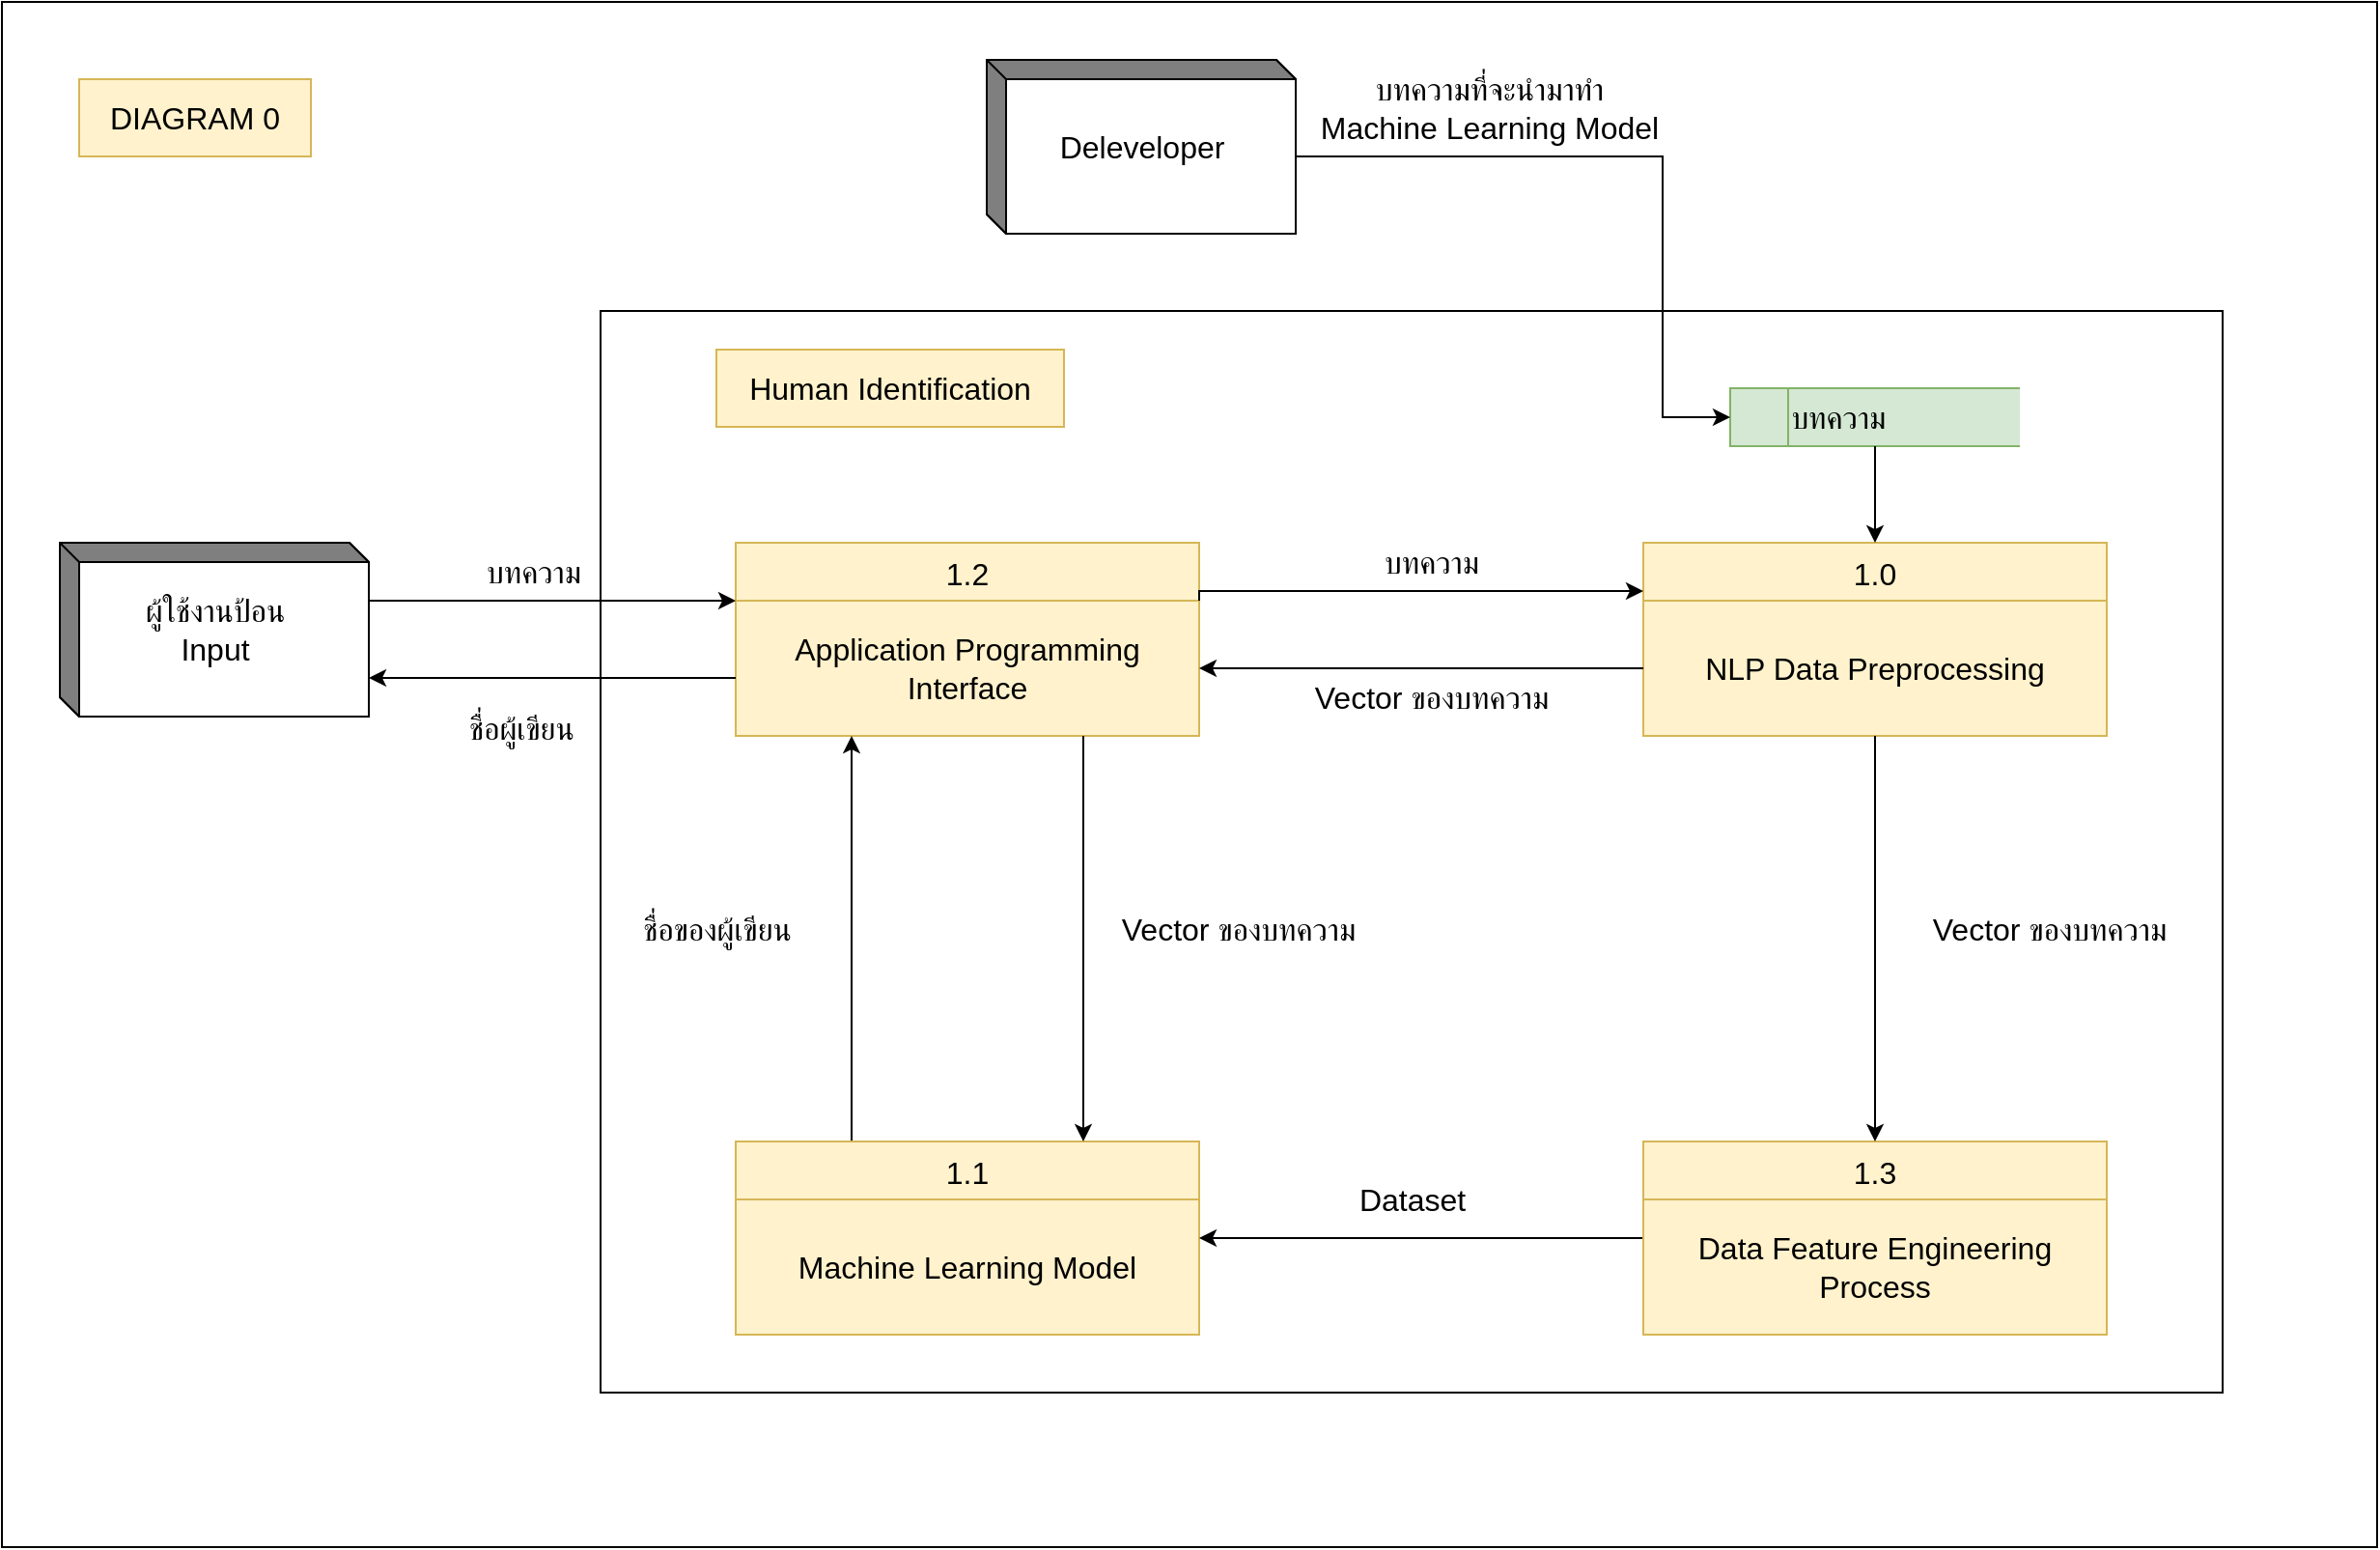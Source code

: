 <mxfile version="20.5.3" type="github" pages="3">
  <diagram id="IJpIB4BrsG14khkI_uHU" name="Page-1">
    <mxGraphModel dx="2076" dy="1026" grid="1" gridSize="10" guides="1" tooltips="1" connect="1" arrows="1" fold="1" page="1" pageScale="1" pageWidth="850" pageHeight="1100" math="0" shadow="0">
      <root>
        <mxCell id="0" />
        <mxCell id="1" parent="0" />
        <mxCell id="bnBzk98pwwhLUGISPgVC-2" value="" style="group" vertex="1" connectable="0" parent="1">
          <mxGeometry x="160" y="160" width="1230" height="800" as="geometry" />
        </mxCell>
        <mxCell id="bnBzk98pwwhLUGISPgVC-1" value="" style="rounded=0;whiteSpace=wrap;html=1;fontSize=16;" vertex="1" parent="bnBzk98pwwhLUGISPgVC-2">
          <mxGeometry width="1230" height="800" as="geometry" />
        </mxCell>
        <mxCell id="9TDBJH8bkrPFtCwUx7EP-3" value="" style="rounded=0;whiteSpace=wrap;html=1;fontSize=16;" vertex="1" parent="bnBzk98pwwhLUGISPgVC-2">
          <mxGeometry x="310" y="160" width="840" height="560" as="geometry" />
        </mxCell>
        <mxCell id="9TDBJH8bkrPFtCwUx7EP-4" value="DIAGRAM 0" style="rounded=0;whiteSpace=wrap;html=1;fontSize=16;fillColor=#fff2cc;strokeColor=#d6b656;" vertex="1" parent="bnBzk98pwwhLUGISPgVC-2">
          <mxGeometry x="40" y="40" width="120" height="40" as="geometry" />
        </mxCell>
        <mxCell id="9TDBJH8bkrPFtCwUx7EP-6" value="&lt;div style=&quot;text-align: center;&quot;&gt;&lt;span style=&quot;background-color: initial; white-space: pre;&quot;&gt;	&lt;/span&gt;&lt;span style=&quot;white-space: pre;&quot;&gt;&amp;nbsp;    &lt;/span&gt;&lt;span style=&quot;background-color: initial;&quot;&gt;บทความ&lt;/span&gt;&lt;/div&gt;" style="html=1;dashed=0;whitespace=wrap;shape=mxgraph.dfd.dataStoreID;align=left;spacingLeft=3;points=[[0,0],[0.5,0],[1,0],[0,0.5],[1,0.5],[0,1],[0.5,1],[1,1]];fontSize=16;fillColor=#d5e8d4;strokeColor=#82b366;" vertex="1" parent="bnBzk98pwwhLUGISPgVC-2">
          <mxGeometry x="895" y="200" width="150" height="30" as="geometry" />
        </mxCell>
        <mxCell id="9TDBJH8bkrPFtCwUx7EP-8" value="Human Identification" style="rounded=0;whiteSpace=wrap;html=1;fontSize=16;fillColor=#fff2cc;strokeColor=#d6b656;" vertex="1" parent="bnBzk98pwwhLUGISPgVC-2">
          <mxGeometry x="370" y="180" width="180" height="40" as="geometry" />
        </mxCell>
        <mxCell id="9TDBJH8bkrPFtCwUx7EP-9" value="&lt;span style=&quot;font-size: 16px;&quot;&gt;ผู้ใช้งานป้อน&lt;/span&gt;&lt;br style=&quot;font-size: 16px;&quot;&gt;&lt;span style=&quot;font-size: 16px;&quot;&gt;Input&lt;/span&gt;" style="html=1;dashed=0;whitespace=wrap;shape=mxgraph.dfd.externalEntity;fontSize=12;" vertex="1" parent="bnBzk98pwwhLUGISPgVC-2">
          <mxGeometry x="30" y="280" width="160" height="90" as="geometry" />
        </mxCell>
        <mxCell id="9TDBJH8bkrPFtCwUx7EP-11" value="&lt;span style=&quot;font-size: 16px;&quot;&gt;Deleveloper&lt;/span&gt;" style="html=1;dashed=0;whitespace=wrap;shape=mxgraph.dfd.externalEntity;fontSize=12;" vertex="1" parent="bnBzk98pwwhLUGISPgVC-2">
          <mxGeometry x="510" y="30" width="160" height="90" as="geometry" />
        </mxCell>
        <mxCell id="9TDBJH8bkrPFtCwUx7EP-7" style="edgeStyle=orthogonalEdgeStyle;rounded=0;orthogonalLoop=1;jettySize=auto;html=1;entryX=0;entryY=0.5;entryDx=0;entryDy=0;fontSize=16;exitX=0;exitY=0;exitDx=160;exitDy=50;exitPerimeter=0;" edge="1" parent="bnBzk98pwwhLUGISPgVC-2" source="9TDBJH8bkrPFtCwUx7EP-11" target="9TDBJH8bkrPFtCwUx7EP-6">
          <mxGeometry relative="1" as="geometry">
            <mxPoint x="780" y="10" as="sourcePoint" />
            <Array as="points">
              <mxPoint x="860" y="80" />
              <mxPoint x="860" y="215" />
            </Array>
          </mxGeometry>
        </mxCell>
        <mxCell id="9TDBJH8bkrPFtCwUx7EP-13" value="1.2" style="swimlane;fontStyle=0;childLayout=stackLayout;horizontal=1;startSize=30;fillColor=#fff2cc;horizontalStack=0;resizeParent=1;resizeParentMax=0;resizeLast=0;collapsible=0;marginBottom=0;swimlaneFillColor=#ffffff;fontSize=16;strokeColor=#d6b656;" vertex="1" parent="bnBzk98pwwhLUGISPgVC-2">
          <mxGeometry x="380" y="280" width="240" height="100" as="geometry" />
        </mxCell>
        <mxCell id="9TDBJH8bkrPFtCwUx7EP-16" value="Application Programming Interface" style="text;html=1;strokeColor=#d6b656;fillColor=#fff2cc;align=center;verticalAlign=middle;whiteSpace=wrap;rounded=0;fontSize=16;" vertex="1" parent="9TDBJH8bkrPFtCwUx7EP-13">
          <mxGeometry y="30" width="240" height="70" as="geometry" />
        </mxCell>
        <mxCell id="9TDBJH8bkrPFtCwUx7EP-17" value="1.0" style="swimlane;fontStyle=0;childLayout=stackLayout;horizontal=1;startSize=30;fillColor=#fff2cc;horizontalStack=0;resizeParent=1;resizeParentMax=0;resizeLast=0;collapsible=0;marginBottom=0;swimlaneFillColor=#ffffff;fontSize=16;strokeColor=#d6b656;" vertex="1" parent="bnBzk98pwwhLUGISPgVC-2">
          <mxGeometry x="850" y="280" width="240" height="100" as="geometry" />
        </mxCell>
        <mxCell id="9TDBJH8bkrPFtCwUx7EP-18" value="NLP Data Preprocessing" style="text;html=1;strokeColor=#d6b656;fillColor=#fff2cc;align=center;verticalAlign=middle;whiteSpace=wrap;rounded=0;fontSize=16;" vertex="1" parent="9TDBJH8bkrPFtCwUx7EP-17">
          <mxGeometry y="30" width="240" height="70" as="geometry" />
        </mxCell>
        <mxCell id="9TDBJH8bkrPFtCwUx7EP-21" style="edgeStyle=orthogonalEdgeStyle;rounded=0;orthogonalLoop=1;jettySize=auto;html=1;entryX=0.5;entryY=0;entryDx=0;entryDy=0;fontSize=16;" edge="1" parent="bnBzk98pwwhLUGISPgVC-2" source="9TDBJH8bkrPFtCwUx7EP-6" target="9TDBJH8bkrPFtCwUx7EP-17">
          <mxGeometry relative="1" as="geometry" />
        </mxCell>
        <mxCell id="9TDBJH8bkrPFtCwUx7EP-19" style="edgeStyle=orthogonalEdgeStyle;rounded=0;orthogonalLoop=1;jettySize=auto;html=1;entryX=0;entryY=0.25;entryDx=0;entryDy=0;fontSize=16;exitX=1;exitY=0;exitDx=0;exitDy=0;" edge="1" parent="bnBzk98pwwhLUGISPgVC-2" source="9TDBJH8bkrPFtCwUx7EP-16" target="9TDBJH8bkrPFtCwUx7EP-17">
          <mxGeometry relative="1" as="geometry">
            <Array as="points">
              <mxPoint x="620" y="305" />
            </Array>
          </mxGeometry>
        </mxCell>
        <mxCell id="9TDBJH8bkrPFtCwUx7EP-20" style="edgeStyle=orthogonalEdgeStyle;rounded=0;orthogonalLoop=1;jettySize=auto;html=1;entryX=1;entryY=0.5;entryDx=0;entryDy=0;fontSize=16;" edge="1" parent="bnBzk98pwwhLUGISPgVC-2" source="9TDBJH8bkrPFtCwUx7EP-18" target="9TDBJH8bkrPFtCwUx7EP-16">
          <mxGeometry relative="1" as="geometry" />
        </mxCell>
        <mxCell id="9TDBJH8bkrPFtCwUx7EP-25" style="edgeStyle=orthogonalEdgeStyle;rounded=0;orthogonalLoop=1;jettySize=auto;html=1;exitX=0.25;exitY=0;exitDx=0;exitDy=0;entryX=0.25;entryY=1;entryDx=0;entryDy=0;fontSize=16;" edge="1" parent="bnBzk98pwwhLUGISPgVC-2" source="9TDBJH8bkrPFtCwUx7EP-22" target="9TDBJH8bkrPFtCwUx7EP-16">
          <mxGeometry relative="1" as="geometry" />
        </mxCell>
        <mxCell id="9TDBJH8bkrPFtCwUx7EP-27" value="ชื่อของผู้เขียน" style="edgeLabel;html=1;align=center;verticalAlign=middle;resizable=0;points=[];fontSize=16;" vertex="1" connectable="0" parent="9TDBJH8bkrPFtCwUx7EP-25">
          <mxGeometry x="0.131" relative="1" as="geometry">
            <mxPoint x="-70" y="9" as="offset" />
          </mxGeometry>
        </mxCell>
        <mxCell id="9TDBJH8bkrPFtCwUx7EP-22" value="1.1" style="swimlane;fontStyle=0;childLayout=stackLayout;horizontal=1;startSize=30;fillColor=#fff2cc;horizontalStack=0;resizeParent=1;resizeParentMax=0;resizeLast=0;collapsible=0;marginBottom=0;swimlaneFillColor=#ffffff;fontSize=16;strokeColor=#d6b656;" vertex="1" parent="bnBzk98pwwhLUGISPgVC-2">
          <mxGeometry x="380" y="590" width="240" height="100" as="geometry" />
        </mxCell>
        <mxCell id="9TDBJH8bkrPFtCwUx7EP-23" value="Machine Learning Model" style="text;html=1;strokeColor=#d6b656;fillColor=#fff2cc;align=center;verticalAlign=middle;whiteSpace=wrap;rounded=0;fontSize=16;" vertex="1" parent="9TDBJH8bkrPFtCwUx7EP-22">
          <mxGeometry y="30" width="240" height="70" as="geometry" />
        </mxCell>
        <mxCell id="9TDBJH8bkrPFtCwUx7EP-26" style="edgeStyle=orthogonalEdgeStyle;rounded=0;orthogonalLoop=1;jettySize=auto;html=1;exitX=0.75;exitY=1;exitDx=0;exitDy=0;entryX=0.75;entryY=0;entryDx=0;entryDy=0;fontSize=16;" edge="1" parent="bnBzk98pwwhLUGISPgVC-2" source="9TDBJH8bkrPFtCwUx7EP-16" target="9TDBJH8bkrPFtCwUx7EP-22">
          <mxGeometry relative="1" as="geometry" />
        </mxCell>
        <mxCell id="9TDBJH8bkrPFtCwUx7EP-28" value="Vector ของบทความ" style="edgeLabel;html=1;align=center;verticalAlign=middle;resizable=0;points=[];fontSize=16;" vertex="1" connectable="0" parent="9TDBJH8bkrPFtCwUx7EP-26">
          <mxGeometry x="-0.093" y="1" relative="1" as="geometry">
            <mxPoint x="79" y="5" as="offset" />
          </mxGeometry>
        </mxCell>
        <mxCell id="9TDBJH8bkrPFtCwUx7EP-29" value="บทความที่จะนำมาทำ &lt;br&gt;Machine Learning Model" style="text;html=1;align=center;verticalAlign=middle;resizable=0;points=[];autosize=1;strokeColor=none;fillColor=none;fontSize=16;" vertex="1" parent="bnBzk98pwwhLUGISPgVC-2">
          <mxGeometry x="670" y="30" width="200" height="50" as="geometry" />
        </mxCell>
        <mxCell id="jfoZUiYJGNyLNtaghwn3-5" style="edgeStyle=orthogonalEdgeStyle;rounded=0;orthogonalLoop=1;jettySize=auto;html=1;fontSize=16;" edge="1" parent="bnBzk98pwwhLUGISPgVC-2" source="9TDBJH8bkrPFtCwUx7EP-31">
          <mxGeometry relative="1" as="geometry">
            <mxPoint x="620" y="640" as="targetPoint" />
            <Array as="points">
              <mxPoint x="620" y="640" />
            </Array>
          </mxGeometry>
        </mxCell>
        <mxCell id="jfoZUiYJGNyLNtaghwn3-6" value="Dataset" style="edgeLabel;html=1;align=center;verticalAlign=middle;resizable=0;points=[];fontSize=16;" vertex="1" connectable="0" parent="jfoZUiYJGNyLNtaghwn3-5">
          <mxGeometry x="0.114" y="1" relative="1" as="geometry">
            <mxPoint x="8" y="-21" as="offset" />
          </mxGeometry>
        </mxCell>
        <mxCell id="9TDBJH8bkrPFtCwUx7EP-31" value="1.3" style="swimlane;fontStyle=0;childLayout=stackLayout;horizontal=1;startSize=30;fillColor=#fff2cc;horizontalStack=0;resizeParent=1;resizeParentMax=0;resizeLast=0;collapsible=0;marginBottom=0;swimlaneFillColor=#ffffff;fontSize=16;strokeColor=#d6b656;" vertex="1" parent="bnBzk98pwwhLUGISPgVC-2">
          <mxGeometry x="850" y="590" width="240" height="100" as="geometry" />
        </mxCell>
        <mxCell id="9TDBJH8bkrPFtCwUx7EP-32" value="Data Feature Engineering Process" style="text;html=1;strokeColor=#d6b656;fillColor=#fff2cc;align=center;verticalAlign=middle;whiteSpace=wrap;rounded=0;fontSize=16;" vertex="1" parent="9TDBJH8bkrPFtCwUx7EP-31">
          <mxGeometry y="30" width="240" height="70" as="geometry" />
        </mxCell>
        <mxCell id="9TDBJH8bkrPFtCwUx7EP-34" style="edgeStyle=orthogonalEdgeStyle;rounded=0;orthogonalLoop=1;jettySize=auto;html=1;entryX=0.5;entryY=0;entryDx=0;entryDy=0;fontSize=16;" edge="1" parent="bnBzk98pwwhLUGISPgVC-2" source="9TDBJH8bkrPFtCwUx7EP-18" target="9TDBJH8bkrPFtCwUx7EP-31">
          <mxGeometry relative="1" as="geometry" />
        </mxCell>
        <mxCell id="9TDBJH8bkrPFtCwUx7EP-35" value="Vector ของบทความ" style="edgeLabel;html=1;align=center;verticalAlign=middle;resizable=0;points=[];fontSize=16;" vertex="1" connectable="0" parent="bnBzk98pwwhLUGISPgVC-2">
          <mxGeometry x="1060" y="480" as="geometry" />
        </mxCell>
        <mxCell id="r3cdJbNIYqH5jczD-iB8-1" value="Vector ของบทความ" style="edgeLabel;html=1;align=center;verticalAlign=middle;resizable=0;points=[];fontSize=16;" vertex="1" connectable="0" parent="bnBzk98pwwhLUGISPgVC-2">
          <mxGeometry x="740" y="360" as="geometry" />
        </mxCell>
        <mxCell id="r3cdJbNIYqH5jczD-iB8-2" value="บทความ" style="edgeLabel;html=1;align=center;verticalAlign=middle;resizable=0;points=[];fontSize=16;" vertex="1" connectable="0" parent="bnBzk98pwwhLUGISPgVC-2">
          <mxGeometry x="740" y="290.0" as="geometry" />
        </mxCell>
        <mxCell id="jfoZUiYJGNyLNtaghwn3-1" style="edgeStyle=orthogonalEdgeStyle;rounded=0;orthogonalLoop=1;jettySize=auto;html=1;exitX=0;exitY=0;exitDx=160;exitDy=30;exitPerimeter=0;entryX=0;entryY=0;entryDx=0;entryDy=0;fontSize=16;" edge="1" parent="bnBzk98pwwhLUGISPgVC-2">
          <mxGeometry relative="1" as="geometry">
            <mxPoint x="190" y="310" as="sourcePoint" />
            <mxPoint x="380" y="310" as="targetPoint" />
            <Array as="points">
              <mxPoint x="330" y="310" />
              <mxPoint x="330" y="310" />
            </Array>
          </mxGeometry>
        </mxCell>
        <mxCell id="jfoZUiYJGNyLNtaghwn3-2" style="edgeStyle=orthogonalEdgeStyle;rounded=0;orthogonalLoop=1;jettySize=auto;html=1;entryX=0;entryY=0;entryDx=160;entryDy=70;entryPerimeter=0;fontSize=16;" edge="1" parent="bnBzk98pwwhLUGISPgVC-2">
          <mxGeometry relative="1" as="geometry">
            <mxPoint x="380" y="350" as="sourcePoint" />
            <mxPoint x="190" y="350" as="targetPoint" />
            <Array as="points">
              <mxPoint x="380" y="350" />
            </Array>
          </mxGeometry>
        </mxCell>
        <mxCell id="jfoZUiYJGNyLNtaghwn3-3" value="บทความ" style="text;html=1;align=center;verticalAlign=middle;resizable=0;points=[];autosize=1;strokeColor=none;fillColor=none;fontSize=16;" vertex="1" parent="bnBzk98pwwhLUGISPgVC-2">
          <mxGeometry x="235" y="280" width="80" height="30" as="geometry" />
        </mxCell>
        <mxCell id="jfoZUiYJGNyLNtaghwn3-4" value="&lt;div style=&quot;text-align: center;&quot;&gt;&lt;span style=&quot;background-color: initial;&quot;&gt;ชื่อผู้เขียน&lt;/span&gt;&lt;/div&gt;" style="text;whiteSpace=wrap;html=1;fontSize=16;" vertex="1" parent="bnBzk98pwwhLUGISPgVC-2">
          <mxGeometry x="240" y="360" width="70" height="30" as="geometry" />
        </mxCell>
      </root>
    </mxGraphModel>
  </diagram>
  <diagram id="k3IwSlMDF2g6M0sySzOW" name="Page-2">
    <mxGraphModel dx="2966" dy="1466" grid="1" gridSize="10" guides="1" tooltips="1" connect="1" arrows="1" fold="1" page="1" pageScale="1" pageWidth="850" pageHeight="1100" math="0" shadow="0">
      <root>
        <mxCell id="0" />
        <mxCell id="1" parent="0" />
        <mxCell id="qU71vYxuWfV0UN5pwNFA-2" value="" style="group" vertex="1" connectable="0" parent="1">
          <mxGeometry x="60" y="110" width="1590" height="860" as="geometry" />
        </mxCell>
        <mxCell id="qU71vYxuWfV0UN5pwNFA-1" value="" style="rounded=0;whiteSpace=wrap;html=1;fontSize=16;" vertex="1" parent="qU71vYxuWfV0UN5pwNFA-2">
          <mxGeometry width="1590" height="860" as="geometry" />
        </mxCell>
        <mxCell id="uQqTjLkpeUjPdDW08FEu-1" value="" style="rounded=0;whiteSpace=wrap;html=1;fontSize=16;" vertex="1" parent="qU71vYxuWfV0UN5pwNFA-2">
          <mxGeometry x="840" y="170" width="690" height="460" as="geometry" />
        </mxCell>
        <mxCell id="uQqTjLkpeUjPdDW08FEu-2" value="DIAGRAM 1" style="rounded=0;whiteSpace=wrap;html=1;fontSize=16;fillColor=#fff2cc;strokeColor=#d6b656;" vertex="1" parent="qU71vYxuWfV0UN5pwNFA-2">
          <mxGeometry x="40" y="50" width="120" height="40" as="geometry" />
        </mxCell>
        <mxCell id="uQqTjLkpeUjPdDW08FEu-5" value="&lt;div style=&quot;text-align: center;&quot;&gt;&lt;span style=&quot;background-color: initial; white-space: pre;&quot;&gt;	&lt;/span&gt;&lt;span style=&quot;white-space: pre;&quot;&gt;&amp;nbsp;    &lt;/span&gt;&lt;span style=&quot;background-color: initial;&quot;&gt;บทความ&lt;/span&gt;&lt;/div&gt;" style="html=1;dashed=0;whitespace=wrap;shape=mxgraph.dfd.dataStoreID;align=left;spacingLeft=3;points=[[0,0],[0.5,0],[1,0],[0,0.5],[1,0.5],[0,1],[0.5,1],[1,1]];fontSize=16;fillColor=#d5e8d4;strokeColor=#82b366;" vertex="1" parent="qU71vYxuWfV0UN5pwNFA-2">
          <mxGeometry x="1105" y="70" width="150" height="30" as="geometry" />
        </mxCell>
        <mxCell id="uQqTjLkpeUjPdDW08FEu-6" value="Human Identification" style="rounded=0;whiteSpace=wrap;html=1;fontSize=16;fillColor=#fff2cc;strokeColor=#d6b656;" vertex="1" parent="qU71vYxuWfV0UN5pwNFA-2">
          <mxGeometry x="360" y="190" width="180" height="40" as="geometry" />
        </mxCell>
        <mxCell id="uQqTjLkpeUjPdDW08FEu-7" value="&lt;span style=&quot;font-size: 16px;&quot;&gt;ผู้ใช้งานป้อน&lt;/span&gt;&lt;br style=&quot;font-size: 16px;&quot;&gt;&lt;span style=&quot;font-size: 16px;&quot;&gt;Input&lt;/span&gt;" style="html=1;dashed=0;whitespace=wrap;shape=mxgraph.dfd.externalEntity;fontSize=12;" vertex="1" parent="qU71vYxuWfV0UN5pwNFA-2">
          <mxGeometry x="20" y="290" width="160" height="90" as="geometry" />
        </mxCell>
        <mxCell id="uQqTjLkpeUjPdDW08FEu-8" value="&lt;span style=&quot;font-size: 16px;&quot;&gt;Deleveloper&lt;/span&gt;" style="html=1;dashed=0;whitespace=wrap;shape=mxgraph.dfd.externalEntity;fontSize=12;" vertex="1" parent="qU71vYxuWfV0UN5pwNFA-2">
          <mxGeometry x="500" y="40" width="160" height="90" as="geometry" />
        </mxCell>
        <mxCell id="uQqTjLkpeUjPdDW08FEu-3" style="edgeStyle=orthogonalEdgeStyle;rounded=0;orthogonalLoop=1;jettySize=auto;html=1;entryX=0;entryY=0.5;entryDx=0;entryDy=0;fontSize=16;exitX=0;exitY=0;exitDx=160;exitDy=50;exitPerimeter=0;" edge="1" parent="qU71vYxuWfV0UN5pwNFA-2" source="uQqTjLkpeUjPdDW08FEu-8" target="uQqTjLkpeUjPdDW08FEu-5">
          <mxGeometry relative="1" as="geometry">
            <mxPoint x="770" y="20" as="sourcePoint" />
            <Array as="points">
              <mxPoint x="1105" y="90" />
            </Array>
          </mxGeometry>
        </mxCell>
        <mxCell id="uQqTjLkpeUjPdDW08FEu-10" value="1.2" style="swimlane;fontStyle=0;childLayout=stackLayout;horizontal=1;startSize=30;fillColor=#fff2cc;horizontalStack=0;resizeParent=1;resizeParentMax=0;resizeLast=0;collapsible=0;marginBottom=0;swimlaneFillColor=#ffffff;fontSize=16;strokeColor=#d6b656;" vertex="1" parent="qU71vYxuWfV0UN5pwNFA-2">
          <mxGeometry x="370" y="290" width="240" height="100" as="geometry" />
        </mxCell>
        <mxCell id="uQqTjLkpeUjPdDW08FEu-11" value="Application Programming Interface" style="text;html=1;strokeColor=#d6b656;fillColor=#fff2cc;align=center;verticalAlign=middle;whiteSpace=wrap;rounded=0;fontSize=16;" vertex="1" parent="uQqTjLkpeUjPdDW08FEu-10">
          <mxGeometry y="30" width="240" height="70" as="geometry" />
        </mxCell>
        <mxCell id="rw9PqXmJhCF36bz5TKVB-2" style="edgeStyle=orthogonalEdgeStyle;rounded=0;orthogonalLoop=1;jettySize=auto;html=1;exitX=0;exitY=0;exitDx=160;exitDy=30;exitPerimeter=0;entryX=0;entryY=0;entryDx=0;entryDy=0;fontSize=16;" edge="1" parent="qU71vYxuWfV0UN5pwNFA-2" source="uQqTjLkpeUjPdDW08FEu-7" target="uQqTjLkpeUjPdDW08FEu-11">
          <mxGeometry relative="1" as="geometry">
            <Array as="points">
              <mxPoint x="320" y="320" />
              <mxPoint x="320" y="320" />
            </Array>
          </mxGeometry>
        </mxCell>
        <mxCell id="uQqTjLkpeUjPdDW08FEu-12" value="2.0" style="swimlane;fontStyle=0;childLayout=stackLayout;horizontal=1;startSize=30;fillColor=#fff2cc;horizontalStack=0;resizeParent=1;resizeParentMax=0;resizeLast=0;collapsible=0;marginBottom=0;swimlaneFillColor=#ffffff;fontSize=16;strokeColor=#d6b656;" vertex="1" parent="qU71vYxuWfV0UN5pwNFA-2">
          <mxGeometry x="1100" y="290" width="160" height="100" as="geometry" />
        </mxCell>
        <mxCell id="uQqTjLkpeUjPdDW08FEu-13" value="Text Cleaning" style="text;html=1;strokeColor=#d6b656;fillColor=#fff2cc;align=center;verticalAlign=middle;whiteSpace=wrap;rounded=0;fontSize=16;" vertex="1" parent="uQqTjLkpeUjPdDW08FEu-12">
          <mxGeometry y="30" width="160" height="70" as="geometry" />
        </mxCell>
        <mxCell id="uQqTjLkpeUjPdDW08FEu-4" style="edgeStyle=orthogonalEdgeStyle;rounded=0;orthogonalLoop=1;jettySize=auto;html=1;entryX=0.5;entryY=0;entryDx=0;entryDy=0;fontSize=16;" edge="1" parent="qU71vYxuWfV0UN5pwNFA-2" source="uQqTjLkpeUjPdDW08FEu-5" target="uQqTjLkpeUjPdDW08FEu-12">
          <mxGeometry relative="1" as="geometry" />
        </mxCell>
        <mxCell id="uQqTjLkpeUjPdDW08FEu-9" style="edgeStyle=orthogonalEdgeStyle;rounded=0;orthogonalLoop=1;jettySize=auto;html=1;entryX=0;entryY=0.25;entryDx=0;entryDy=0;fontSize=16;exitX=1;exitY=0;exitDx=0;exitDy=0;" edge="1" parent="qU71vYxuWfV0UN5pwNFA-2" source="uQqTjLkpeUjPdDW08FEu-11" target="uQqTjLkpeUjPdDW08FEu-12">
          <mxGeometry relative="1" as="geometry">
            <Array as="points">
              <mxPoint x="610" y="315" />
            </Array>
          </mxGeometry>
        </mxCell>
        <mxCell id="uQqTjLkpeUjPdDW08FEu-15" style="edgeStyle=orthogonalEdgeStyle;rounded=0;orthogonalLoop=1;jettySize=auto;html=1;exitX=0.25;exitY=0;exitDx=0;exitDy=0;entryX=0.25;entryY=1;entryDx=0;entryDy=0;fontSize=16;" edge="1" parent="qU71vYxuWfV0UN5pwNFA-2" source="uQqTjLkpeUjPdDW08FEu-17" target="uQqTjLkpeUjPdDW08FEu-11">
          <mxGeometry relative="1" as="geometry" />
        </mxCell>
        <mxCell id="uQqTjLkpeUjPdDW08FEu-16" value="ชื่อของผู้เขียน" style="edgeLabel;html=1;align=center;verticalAlign=middle;resizable=0;points=[];fontSize=16;" vertex="1" connectable="0" parent="uQqTjLkpeUjPdDW08FEu-15">
          <mxGeometry x="0.131" relative="1" as="geometry">
            <mxPoint x="-70" y="9" as="offset" />
          </mxGeometry>
        </mxCell>
        <mxCell id="uQqTjLkpeUjPdDW08FEu-17" value="1.1" style="swimlane;fontStyle=0;childLayout=stackLayout;horizontal=1;startSize=30;fillColor=#fff2cc;horizontalStack=0;resizeParent=1;resizeParentMax=0;resizeLast=0;collapsible=0;marginBottom=0;swimlaneFillColor=#ffffff;fontSize=16;strokeColor=#d6b656;" vertex="1" parent="qU71vYxuWfV0UN5pwNFA-2">
          <mxGeometry x="370" y="730" width="240" height="100" as="geometry" />
        </mxCell>
        <mxCell id="uQqTjLkpeUjPdDW08FEu-18" value="Machine Learning Model" style="text;html=1;strokeColor=#d6b656;fillColor=#fff2cc;align=center;verticalAlign=middle;whiteSpace=wrap;rounded=0;fontSize=16;" vertex="1" parent="uQqTjLkpeUjPdDW08FEu-17">
          <mxGeometry y="30" width="240" height="70" as="geometry" />
        </mxCell>
        <mxCell id="uQqTjLkpeUjPdDW08FEu-19" style="edgeStyle=orthogonalEdgeStyle;rounded=0;orthogonalLoop=1;jettySize=auto;html=1;exitX=0.75;exitY=1;exitDx=0;exitDy=0;entryX=0.75;entryY=0;entryDx=0;entryDy=0;fontSize=16;" edge="1" parent="qU71vYxuWfV0UN5pwNFA-2" source="uQqTjLkpeUjPdDW08FEu-11" target="uQqTjLkpeUjPdDW08FEu-17">
          <mxGeometry relative="1" as="geometry" />
        </mxCell>
        <mxCell id="uQqTjLkpeUjPdDW08FEu-20" value="Vector ของบทความ" style="edgeLabel;html=1;align=center;verticalAlign=middle;resizable=0;points=[];fontSize=16;" vertex="1" connectable="0" parent="uQqTjLkpeUjPdDW08FEu-19">
          <mxGeometry x="-0.093" y="1" relative="1" as="geometry">
            <mxPoint x="79" y="5" as="offset" />
          </mxGeometry>
        </mxCell>
        <mxCell id="uQqTjLkpeUjPdDW08FEu-21" value="บทความที่จะนำมาทำ &lt;br&gt;Machine Learning Model" style="text;html=1;align=center;verticalAlign=middle;resizable=0;points=[];autosize=1;strokeColor=none;fillColor=none;fontSize=16;" vertex="1" parent="qU71vYxuWfV0UN5pwNFA-2">
          <mxGeometry x="750" y="30" width="200" height="50" as="geometry" />
        </mxCell>
        <mxCell id="uQqTjLkpeUjPdDW08FEu-24" style="edgeStyle=orthogonalEdgeStyle;rounded=0;orthogonalLoop=1;jettySize=auto;html=1;entryX=0.5;entryY=0;entryDx=0;entryDy=0;fontSize=16;" edge="1" parent="qU71vYxuWfV0UN5pwNFA-2" source="uQqTjLkpeUjPdDW08FEu-13" target="uQqTjLkpeUjPdDW08FEu-30">
          <mxGeometry relative="1" as="geometry">
            <mxPoint x="1420" y="500" as="targetPoint" />
            <Array as="points">
              <mxPoint x="1420" y="355" />
            </Array>
          </mxGeometry>
        </mxCell>
        <mxCell id="uQqTjLkpeUjPdDW08FEu-25" value="บทความที่ถูก clean แล้ว" style="edgeLabel;html=1;align=center;verticalAlign=middle;resizable=0;points=[];fontSize=16;" vertex="1" connectable="0" parent="qU71vYxuWfV0UN5pwNFA-2">
          <mxGeometry x="1350" y="335" as="geometry" />
        </mxCell>
        <mxCell id="uQqTjLkpeUjPdDW08FEu-28" value="NLP Data :Preprocessing" style="rounded=0;whiteSpace=wrap;html=1;fontSize=16;fillColor=#fff2cc;strokeColor=#d6b656;" vertex="1" parent="qU71vYxuWfV0UN5pwNFA-2">
          <mxGeometry x="885" y="190" width="230" height="40" as="geometry" />
        </mxCell>
        <mxCell id="uQqTjLkpeUjPdDW08FEu-30" value="2 .1" style="swimlane;fontStyle=0;childLayout=stackLayout;horizontal=1;startSize=30;fillColor=#fff2cc;horizontalStack=0;resizeParent=1;resizeParentMax=0;resizeLast=0;collapsible=0;marginBottom=0;swimlaneFillColor=#ffffff;fontSize=16;strokeColor=#d6b656;" vertex="1" parent="qU71vYxuWfV0UN5pwNFA-2">
          <mxGeometry x="1340" y="470" width="160" height="100" as="geometry" />
        </mxCell>
        <mxCell id="uQqTjLkpeUjPdDW08FEu-31" value="Tokenize" style="text;html=1;strokeColor=#d6b656;fillColor=#fff2cc;align=center;verticalAlign=middle;whiteSpace=wrap;rounded=0;fontSize=16;" vertex="1" parent="uQqTjLkpeUjPdDW08FEu-30">
          <mxGeometry y="30" width="160" height="70" as="geometry" />
        </mxCell>
        <mxCell id="uQqTjLkpeUjPdDW08FEu-32" value="2.1" style="swimlane;fontStyle=0;childLayout=stackLayout;horizontal=1;startSize=30;fillColor=#fff2cc;horizontalStack=0;resizeParent=1;resizeParentMax=0;resizeLast=0;collapsible=0;marginBottom=0;swimlaneFillColor=#ffffff;fontSize=16;strokeColor=#d6b656;" vertex="1" parent="qU71vYxuWfV0UN5pwNFA-2">
          <mxGeometry x="920" y="470" width="160" height="100" as="geometry" />
        </mxCell>
        <mxCell id="uQqTjLkpeUjPdDW08FEu-33" value="Count Words" style="text;html=1;strokeColor=#d6b656;fillColor=#fff2cc;align=center;verticalAlign=middle;whiteSpace=wrap;rounded=0;fontSize=16;" vertex="1" parent="uQqTjLkpeUjPdDW08FEu-32">
          <mxGeometry y="30" width="160" height="70" as="geometry" />
        </mxCell>
        <mxCell id="uQqTjLkpeUjPdDW08FEu-35" style="edgeStyle=orthogonalEdgeStyle;rounded=0;orthogonalLoop=1;jettySize=auto;html=1;entryX=1;entryY=0.5;entryDx=0;entryDy=0;fontSize=16;" edge="1" parent="qU71vYxuWfV0UN5pwNFA-2" source="uQqTjLkpeUjPdDW08FEu-31" target="uQqTjLkpeUjPdDW08FEu-33">
          <mxGeometry relative="1" as="geometry" />
        </mxCell>
        <mxCell id="uQqTjLkpeUjPdDW08FEu-36" value="บทความที่ผ่านการคัดคำ" style="edgeLabel;html=1;align=center;verticalAlign=middle;resizable=0;points=[];fontSize=16;" vertex="1" connectable="0" parent="qU71vYxuWfV0UN5pwNFA-2">
          <mxGeometry x="1220" y="520" as="geometry" />
        </mxCell>
        <mxCell id="uQqTjLkpeUjPdDW08FEu-37" style="edgeStyle=orthogonalEdgeStyle;rounded=0;orthogonalLoop=1;jettySize=auto;html=1;entryX=1;entryY=0.5;entryDx=0;entryDy=0;fontSize=16;" edge="1" parent="qU71vYxuWfV0UN5pwNFA-2" source="uQqTjLkpeUjPdDW08FEu-33" target="uQqTjLkpeUjPdDW08FEu-11">
          <mxGeometry relative="1" as="geometry" />
        </mxCell>
        <mxCell id="uQqTjLkpeUjPdDW08FEu-38" value="Vector ของบทความ" style="edgeLabel;html=1;align=center;verticalAlign=middle;resizable=0;points=[];fontSize=16;" vertex="1" connectable="0" parent="qU71vYxuWfV0UN5pwNFA-2">
          <mxGeometry x="700" y="339.996" as="geometry" />
        </mxCell>
        <mxCell id="rw9PqXmJhCF36bz5TKVB-1" value="บทความ" style="edgeLabel;html=1;align=center;verticalAlign=middle;resizable=0;points=[];fontSize=16;" vertex="1" connectable="0" parent="qU71vYxuWfV0UN5pwNFA-2">
          <mxGeometry x="800" y="300.0" as="geometry" />
        </mxCell>
        <mxCell id="rw9PqXmJhCF36bz5TKVB-3" style="edgeStyle=orthogonalEdgeStyle;rounded=0;orthogonalLoop=1;jettySize=auto;html=1;entryX=0;entryY=0;entryDx=160;entryDy=70;entryPerimeter=0;fontSize=16;" edge="1" parent="qU71vYxuWfV0UN5pwNFA-2" target="uQqTjLkpeUjPdDW08FEu-7">
          <mxGeometry relative="1" as="geometry">
            <mxPoint x="370" y="360" as="sourcePoint" />
            <Array as="points">
              <mxPoint x="370" y="360" />
            </Array>
          </mxGeometry>
        </mxCell>
        <mxCell id="rw9PqXmJhCF36bz5TKVB-4" value="บทความ" style="text;html=1;align=center;verticalAlign=middle;resizable=0;points=[];autosize=1;strokeColor=none;fillColor=none;fontSize=16;" vertex="1" parent="qU71vYxuWfV0UN5pwNFA-2">
          <mxGeometry x="230" y="290" width="80" height="30" as="geometry" />
        </mxCell>
        <mxCell id="rw9PqXmJhCF36bz5TKVB-5" value="&lt;div style=&quot;text-align: center;&quot;&gt;&lt;span style=&quot;background-color: initial;&quot;&gt;ชื่อผู้เขียน&lt;/span&gt;&lt;/div&gt;" style="text;whiteSpace=wrap;html=1;fontSize=16;" vertex="1" parent="qU71vYxuWfV0UN5pwNFA-2">
          <mxGeometry x="235" y="370" width="70" height="30" as="geometry" />
        </mxCell>
        <mxCell id="KegRElXdq22VmmMh5uCj-1" value="1 .0" style="swimlane;fontStyle=0;childLayout=stackLayout;horizontal=1;startSize=30;fillColor=#fff2cc;horizontalStack=0;resizeParent=1;resizeParentMax=0;resizeLast=0;collapsible=0;marginBottom=0;swimlaneFillColor=#ffffff;fontSize=16;strokeColor=#d6b656;" vertex="1" parent="qU71vYxuWfV0UN5pwNFA-2">
          <mxGeometry x="730" y="730" width="240" height="100" as="geometry" />
        </mxCell>
        <mxCell id="KegRElXdq22VmmMh5uCj-2" value="Data Feature Engineering Process" style="text;html=1;strokeColor=#d6b656;fillColor=#fff2cc;align=center;verticalAlign=middle;whiteSpace=wrap;rounded=0;fontSize=16;" vertex="1" parent="KegRElXdq22VmmMh5uCj-1">
          <mxGeometry y="30" width="240" height="70" as="geometry" />
        </mxCell>
        <mxCell id="KegRElXdq22VmmMh5uCj-3" style="edgeStyle=orthogonalEdgeStyle;rounded=0;orthogonalLoop=1;jettySize=auto;html=1;exitX=0;exitY=0.25;exitDx=0;exitDy=0;entryX=1;entryY=0.25;entryDx=0;entryDy=0;fontSize=16;" edge="1" parent="qU71vYxuWfV0UN5pwNFA-2" source="KegRElXdq22VmmMh5uCj-2" target="uQqTjLkpeUjPdDW08FEu-18">
          <mxGeometry relative="1" as="geometry" />
        </mxCell>
        <mxCell id="KegRElXdq22VmmMh5uCj-4" value="Dataset" style="text;html=1;align=center;verticalAlign=middle;resizable=0;points=[];autosize=1;strokeColor=none;fillColor=none;fontSize=16;" vertex="1" parent="qU71vYxuWfV0UN5pwNFA-2">
          <mxGeometry x="630" y="745" width="80" height="30" as="geometry" />
        </mxCell>
        <mxCell id="KegRElXdq22VmmMh5uCj-5" style="edgeStyle=orthogonalEdgeStyle;rounded=0;orthogonalLoop=1;jettySize=auto;html=1;entryX=1;entryY=0.25;entryDx=0;entryDy=0;fontSize=16;" edge="1" parent="qU71vYxuWfV0UN5pwNFA-2" target="KegRElXdq22VmmMh5uCj-2">
          <mxGeometry relative="1" as="geometry">
            <mxPoint x="1000" y="570" as="sourcePoint" />
            <Array as="points">
              <mxPoint x="1000" y="570" />
              <mxPoint x="1000" y="778" />
            </Array>
          </mxGeometry>
        </mxCell>
        <mxCell id="KegRElXdq22VmmMh5uCj-6" value="Vector ของบทความ" style="edgeLabel;html=1;align=center;verticalAlign=middle;resizable=0;points=[];fontSize=16;" vertex="1" connectable="0" parent="qU71vYxuWfV0UN5pwNFA-2">
          <mxGeometry x="1080.0" y="680.004" as="geometry" />
        </mxCell>
      </root>
    </mxGraphModel>
  </diagram>
  <diagram id="xMcgNuE7dDODBoEpNV2n" name="Page-3">
    <mxGraphModel dx="1597" dy="789" grid="1" gridSize="10" guides="1" tooltips="1" connect="1" arrows="1" fold="1" page="1" pageScale="1" pageWidth="850" pageHeight="1100" math="0" shadow="0">
      <root>
        <mxCell id="0" />
        <mxCell id="1" parent="0" />
        <mxCell id="ErGOvbhgV_siJyWFPJ5R-1" value="CONTEXT DIAGRAM" style="rounded=0;whiteSpace=wrap;html=1;fontSize=16;fillColor=#fff2cc;strokeColor=#d6b656;" vertex="1" parent="1">
          <mxGeometry x="140" y="320" width="170" height="40" as="geometry" />
        </mxCell>
        <mxCell id="ErGOvbhgV_siJyWFPJ5R-2" value="&lt;span style=&quot;font-size: 16px;&quot;&gt;ผู้ใช้งาน&lt;/span&gt;" style="html=1;dashed=0;whitespace=wrap;shape=mxgraph.dfd.externalEntity;fontSize=12;" vertex="1" parent="1">
          <mxGeometry x="130" y="440" width="160" height="90" as="geometry" />
        </mxCell>
        <mxCell id="ErGOvbhgV_siJyWFPJ5R-3" value="0.0" style="swimlane;fontStyle=0;childLayout=stackLayout;horizontal=1;startSize=30;fillColor=#fff2cc;horizontalStack=0;resizeParent=1;resizeParentMax=0;resizeLast=0;collapsible=0;marginBottom=0;swimlaneFillColor=#ffffff;fontSize=16;strokeColor=#d6b656;" vertex="1" parent="1">
          <mxGeometry x="480" y="420" width="240" height="140" as="geometry" />
        </mxCell>
        <mxCell id="ErGOvbhgV_siJyWFPJ5R-4" value="Human Identification From Text Messages" style="text;html=1;strokeColor=#d6b656;fillColor=#fff2cc;align=center;verticalAlign=middle;whiteSpace=wrap;rounded=0;fontSize=16;" vertex="1" parent="ErGOvbhgV_siJyWFPJ5R-3">
          <mxGeometry y="30" width="240" height="110" as="geometry" />
        </mxCell>
        <mxCell id="ErGOvbhgV_siJyWFPJ5R-5" style="edgeStyle=orthogonalEdgeStyle;rounded=0;orthogonalLoop=1;jettySize=auto;html=1;exitX=0;exitY=0;exitDx=160;exitDy=30;exitPerimeter=0;entryX=0;entryY=0;entryDx=0;entryDy=0;fontSize=16;" edge="1" parent="1">
          <mxGeometry relative="1" as="geometry">
            <mxPoint x="290" y="470" as="sourcePoint" />
            <mxPoint x="480" y="470" as="targetPoint" />
            <Array as="points">
              <mxPoint x="430" y="470" />
              <mxPoint x="430" y="470" />
            </Array>
          </mxGeometry>
        </mxCell>
        <mxCell id="ErGOvbhgV_siJyWFPJ5R-6" style="edgeStyle=orthogonalEdgeStyle;rounded=0;orthogonalLoop=1;jettySize=auto;html=1;entryX=0;entryY=0;entryDx=160;entryDy=70;entryPerimeter=0;fontSize=16;" edge="1" parent="1">
          <mxGeometry relative="1" as="geometry">
            <mxPoint x="480" y="510" as="sourcePoint" />
            <mxPoint x="290" y="510" as="targetPoint" />
            <Array as="points">
              <mxPoint x="480" y="510" />
            </Array>
          </mxGeometry>
        </mxCell>
        <mxCell id="ErGOvbhgV_siJyWFPJ5R-7" value="บทความ" style="text;html=1;align=center;verticalAlign=middle;resizable=0;points=[];autosize=1;strokeColor=none;fillColor=none;fontSize=16;" vertex="1" parent="1">
          <mxGeometry x="335" y="440" width="80" height="30" as="geometry" />
        </mxCell>
        <mxCell id="ErGOvbhgV_siJyWFPJ5R-8" value="&lt;div style=&quot;text-align: center;&quot;&gt;&lt;span style=&quot;background-color: initial;&quot;&gt;ชื่อผู้เขียน&lt;/span&gt;&lt;/div&gt;" style="text;whiteSpace=wrap;html=1;fontSize=16;" vertex="1" parent="1">
          <mxGeometry x="340" y="520" width="70" height="30" as="geometry" />
        </mxCell>
      </root>
    </mxGraphModel>
  </diagram>
</mxfile>
